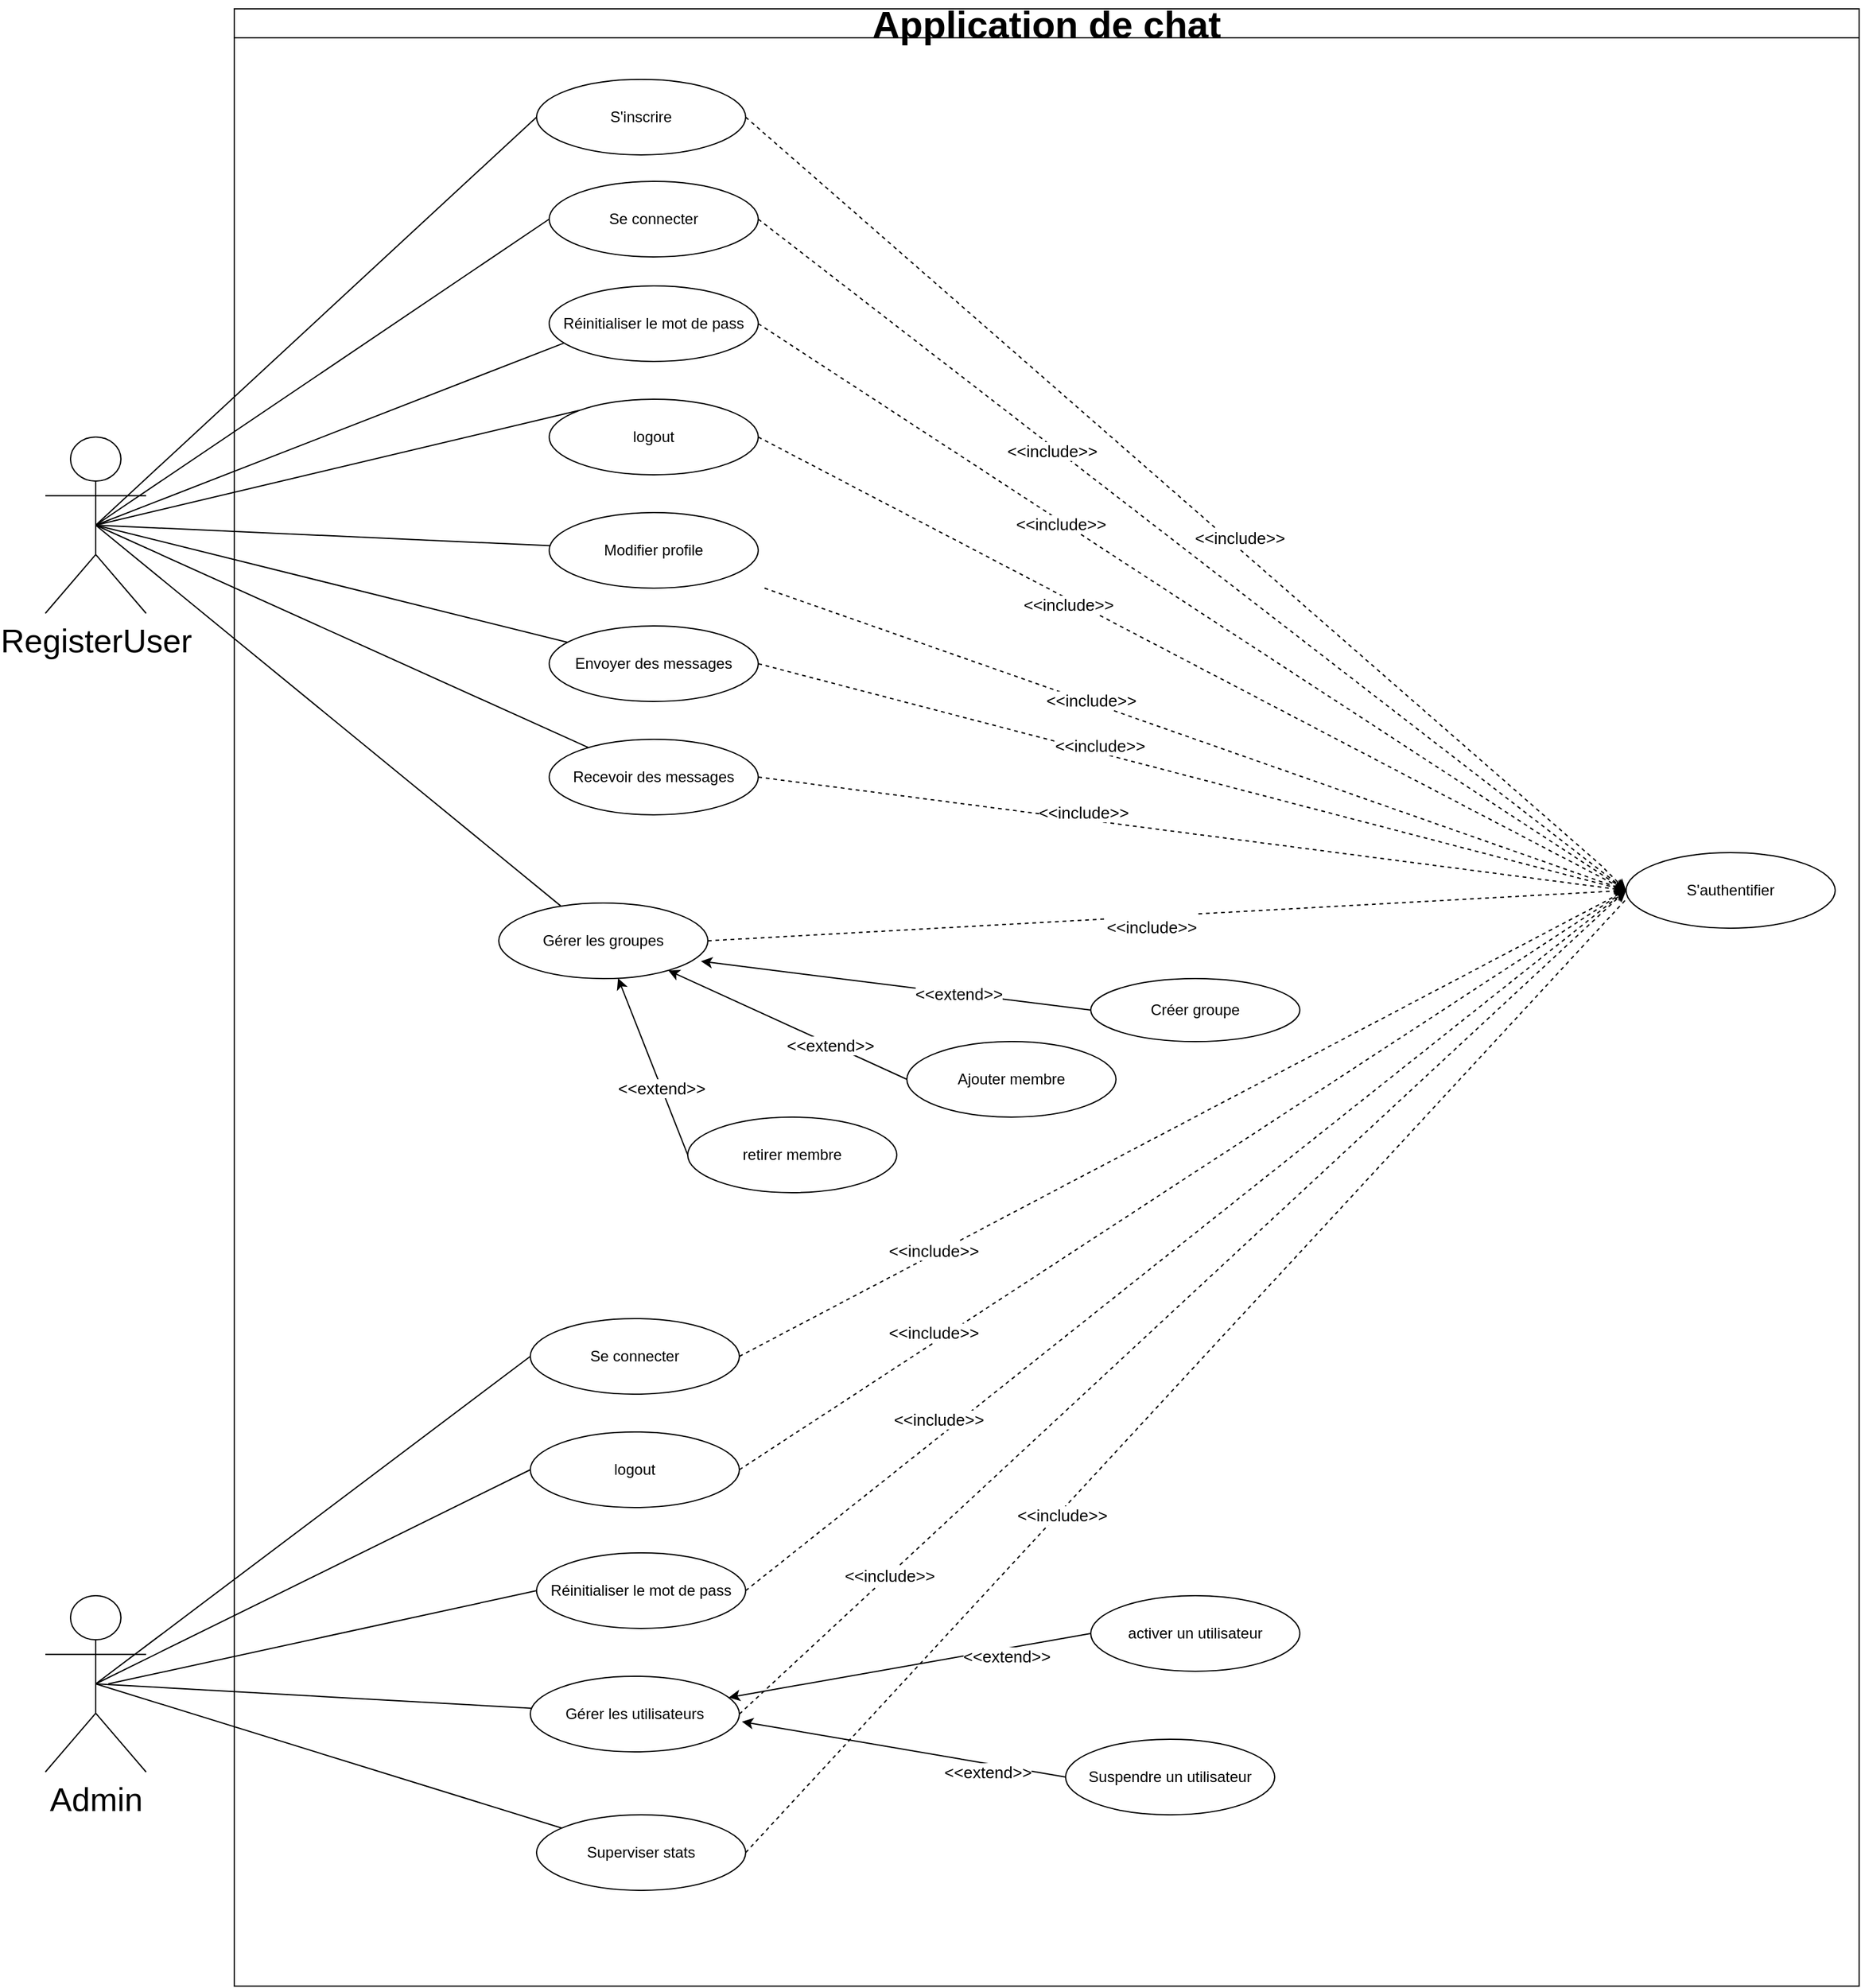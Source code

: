 <mxfile>
    <diagram id="C5RBs43oDa-KdzZeNtuy" name="Page-1">
        <mxGraphModel dx="1765" dy="751" grid="1" gridSize="10" guides="1" tooltips="1" connect="1" arrows="1" fold="1" page="1" pageScale="1" pageWidth="1654" pageHeight="2336" math="0" shadow="0">
            <root>
                <mxCell id="WIyWlLk6GJQsqaUBKTNV-0"/>
                <mxCell id="WIyWlLk6GJQsqaUBKTNV-1" parent="WIyWlLk6GJQsqaUBKTNV-0"/>
                <mxCell id="61" style="rounded=0;orthogonalLoop=1;jettySize=auto;html=1;exitX=0.5;exitY=0.5;exitDx=0;exitDy=0;exitPerimeter=0;entryX=0;entryY=0.5;entryDx=0;entryDy=0;endArrow=none;startFill=0;" parent="WIyWlLk6GJQsqaUBKTNV-1" source="68" target="71" edge="1">
                    <mxGeometry relative="1" as="geometry"/>
                </mxCell>
                <mxCell id="62" style="rounded=0;orthogonalLoop=1;jettySize=auto;html=1;exitX=0.5;exitY=0.5;exitDx=0;exitDy=0;exitPerimeter=0;entryX=0;entryY=0;entryDx=0;entryDy=0;endArrow=none;startFill=0;" parent="WIyWlLk6GJQsqaUBKTNV-1" source="68" target="77" edge="1">
                    <mxGeometry relative="1" as="geometry"/>
                </mxCell>
                <mxCell id="63" style="rounded=0;orthogonalLoop=1;jettySize=auto;html=1;exitX=0.5;exitY=0.5;exitDx=0;exitDy=0;exitPerimeter=0;endArrow=none;startFill=0;" parent="WIyWlLk6GJQsqaUBKTNV-1" source="68" target="80" edge="1">
                    <mxGeometry relative="1" as="geometry"/>
                </mxCell>
                <mxCell id="64" style="rounded=0;orthogonalLoop=1;jettySize=auto;html=1;exitX=0.5;exitY=0.5;exitDx=0;exitDy=0;exitPerimeter=0;endArrow=none;startFill=0;" parent="WIyWlLk6GJQsqaUBKTNV-1" source="68" target="83" edge="1">
                    <mxGeometry relative="1" as="geometry"/>
                </mxCell>
                <mxCell id="65" style="rounded=0;orthogonalLoop=1;jettySize=auto;html=1;exitX=0.5;exitY=0.5;exitDx=0;exitDy=0;exitPerimeter=0;endArrow=none;startFill=0;" parent="WIyWlLk6GJQsqaUBKTNV-1" source="68" target="86" edge="1">
                    <mxGeometry relative="1" as="geometry"/>
                </mxCell>
                <mxCell id="66" style="rounded=0;orthogonalLoop=1;jettySize=auto;html=1;exitX=0.5;exitY=0.5;exitDx=0;exitDy=0;exitPerimeter=0;endArrow=none;startFill=0;" parent="WIyWlLk6GJQsqaUBKTNV-1" source="68" target="97" edge="1">
                    <mxGeometry relative="1" as="geometry"/>
                </mxCell>
                <mxCell id="67" style="rounded=0;orthogonalLoop=1;jettySize=auto;html=1;exitX=0.5;exitY=0.5;exitDx=0;exitDy=0;exitPerimeter=0;entryX=0;entryY=0.5;entryDx=0;entryDy=0;endArrow=none;startFill=0;" parent="WIyWlLk6GJQsqaUBKTNV-1" source="68" target="106" edge="1">
                    <mxGeometry relative="1" as="geometry"/>
                </mxCell>
                <mxCell id="68" value="&lt;font style=&quot;font-size: 26px;&quot;&gt;RegisterUser&lt;/font&gt;&lt;div&gt;&lt;br&gt;&lt;/div&gt;" style="shape=umlActor;verticalLabelPosition=bottom;verticalAlign=top;html=1;outlineConnect=0;" parent="WIyWlLk6GJQsqaUBKTNV-1" vertex="1">
                    <mxGeometry x="60" y="410" width="80" height="140" as="geometry"/>
                </mxCell>
                <mxCell id="69" style="rounded=0;orthogonalLoop=1;jettySize=auto;html=1;exitX=1;exitY=0.5;exitDx=0;exitDy=0;entryX=0;entryY=0.5;entryDx=0;entryDy=0;dashed=1;" parent="WIyWlLk6GJQsqaUBKTNV-1" source="71" target="113" edge="1">
                    <mxGeometry relative="1" as="geometry"/>
                </mxCell>
                <mxCell id="70" value="&lt;span style=&quot;font-size: 13px;&quot;&gt;&amp;lt;&amp;lt;include&amp;gt;&amp;gt;&lt;/span&gt;" style="edgeLabel;html=1;align=center;verticalAlign=middle;resizable=0;points=[];" parent="69" vertex="1" connectable="0">
                    <mxGeometry x="-0.318" y="-2" relative="1" as="geometry">
                        <mxPoint x="-1" as="offset"/>
                    </mxGeometry>
                </mxCell>
                <mxCell id="71" value="Se connecter" style="ellipse;whiteSpace=wrap;html=1;" parent="WIyWlLk6GJQsqaUBKTNV-1" vertex="1">
                    <mxGeometry x="460" y="207" width="166" height="60" as="geometry"/>
                </mxCell>
                <mxCell id="72" style="rounded=0;orthogonalLoop=1;jettySize=auto;html=1;exitX=1;exitY=0.5;exitDx=0;exitDy=0;entryX=0;entryY=0.5;entryDx=0;entryDy=0;dashed=1;" parent="WIyWlLk6GJQsqaUBKTNV-1" source="74" target="113" edge="1">
                    <mxGeometry relative="1" as="geometry"/>
                </mxCell>
                <mxCell id="73" value="&lt;span style=&quot;font-size: 13px;&quot;&gt;&amp;lt;&amp;lt;include&amp;gt;&amp;gt;&lt;/span&gt;" style="edgeLabel;html=1;align=center;verticalAlign=middle;resizable=0;points=[];" parent="72" vertex="1" connectable="0">
                    <mxGeometry x="-0.301" y="-2" relative="1" as="geometry">
                        <mxPoint as="offset"/>
                    </mxGeometry>
                </mxCell>
                <mxCell id="74" value="Réinitialiser le mot de pass" style="ellipse;whiteSpace=wrap;html=1;" parent="WIyWlLk6GJQsqaUBKTNV-1" vertex="1">
                    <mxGeometry x="460" y="290" width="166" height="60" as="geometry"/>
                </mxCell>
                <mxCell id="75" style="rounded=0;orthogonalLoop=1;jettySize=auto;html=1;exitX=1;exitY=0.5;exitDx=0;exitDy=0;entryX=0;entryY=0.5;entryDx=0;entryDy=0;dashed=1;" parent="WIyWlLk6GJQsqaUBKTNV-1" source="77" target="113" edge="1">
                    <mxGeometry relative="1" as="geometry"/>
                </mxCell>
                <mxCell id="76" value="&lt;span style=&quot;font-size: 13px;&quot;&gt;&amp;lt;&amp;lt;include&amp;gt;&amp;gt;&lt;/span&gt;" style="edgeLabel;html=1;align=center;verticalAlign=middle;resizable=0;points=[];" parent="75" vertex="1" connectable="0">
                    <mxGeometry x="-0.281" y="-4" relative="1" as="geometry">
                        <mxPoint as="offset"/>
                    </mxGeometry>
                </mxCell>
                <mxCell id="77" value=" logout" style="ellipse;whiteSpace=wrap;html=1;" parent="WIyWlLk6GJQsqaUBKTNV-1" vertex="1">
                    <mxGeometry x="460" y="380" width="166" height="60" as="geometry"/>
                </mxCell>
                <mxCell id="80" value="Modifier profile" style="ellipse;whiteSpace=wrap;html=1;" parent="WIyWlLk6GJQsqaUBKTNV-1" vertex="1">
                    <mxGeometry x="460" y="470" width="166" height="60" as="geometry"/>
                </mxCell>
                <mxCell id="81" style="rounded=0;orthogonalLoop=1;jettySize=auto;html=1;exitX=1;exitY=0.5;exitDx=0;exitDy=0;entryX=0;entryY=0.5;entryDx=0;entryDy=0;dashed=1;" parent="WIyWlLk6GJQsqaUBKTNV-1" source="83" target="113" edge="1">
                    <mxGeometry relative="1" as="geometry"/>
                </mxCell>
                <mxCell id="82" value="&lt;span style=&quot;font-size: 13px;&quot;&gt;&amp;lt;&amp;lt;include&amp;gt;&amp;gt;&lt;/span&gt;" style="edgeLabel;html=1;align=center;verticalAlign=middle;resizable=0;points=[];" parent="81" vertex="1" connectable="0">
                    <mxGeometry x="-0.219" y="6" relative="1" as="geometry">
                        <mxPoint as="offset"/>
                    </mxGeometry>
                </mxCell>
                <mxCell id="83" value="   Envoyer des messages" style="ellipse;whiteSpace=wrap;html=1;" parent="WIyWlLk6GJQsqaUBKTNV-1" vertex="1">
                    <mxGeometry x="460" y="560" width="166" height="60" as="geometry"/>
                </mxCell>
                <mxCell id="84" style="rounded=0;orthogonalLoop=1;jettySize=auto;html=1;exitX=1;exitY=0.5;exitDx=0;exitDy=0;entryX=0;entryY=0.5;entryDx=0;entryDy=0;dashed=1;" parent="WIyWlLk6GJQsqaUBKTNV-1" source="86" target="113" edge="1">
                    <mxGeometry relative="1" as="geometry"/>
                </mxCell>
                <mxCell id="85" value="&lt;span style=&quot;font-size: 13px;&quot;&gt;&amp;lt;&amp;lt;include&amp;gt;&amp;gt;&lt;/span&gt;" style="edgeLabel;html=1;align=center;verticalAlign=middle;resizable=0;points=[];" parent="84" vertex="1" connectable="0">
                    <mxGeometry x="-0.252" y="6" relative="1" as="geometry">
                        <mxPoint x="-1" as="offset"/>
                    </mxGeometry>
                </mxCell>
                <mxCell id="86" value="    Recevoir des messages" style="ellipse;whiteSpace=wrap;html=1;" parent="WIyWlLk6GJQsqaUBKTNV-1" vertex="1">
                    <mxGeometry x="460" y="650" width="166" height="60" as="geometry"/>
                </mxCell>
                <mxCell id="87" style="rounded=0;orthogonalLoop=1;jettySize=auto;html=1;exitX=0.5;exitY=0.5;exitDx=0;exitDy=0;exitPerimeter=0;endArrow=none;startFill=0;" parent="WIyWlLk6GJQsqaUBKTNV-1" source="91" target="109" edge="1">
                    <mxGeometry relative="1" as="geometry"/>
                </mxCell>
                <mxCell id="88" style="rounded=0;orthogonalLoop=1;jettySize=auto;html=1;exitX=0.5;exitY=0.5;exitDx=0;exitDy=0;exitPerimeter=0;endArrow=none;startFill=0;" parent="WIyWlLk6GJQsqaUBKTNV-1" source="91" target="108" edge="1">
                    <mxGeometry relative="1" as="geometry"/>
                </mxCell>
                <mxCell id="89" style="rounded=0;orthogonalLoop=1;jettySize=auto;html=1;exitX=0.5;exitY=0.5;exitDx=0;exitDy=0;exitPerimeter=0;strokeColor=none;" parent="WIyWlLk6GJQsqaUBKTNV-1" source="91" target="112" edge="1">
                    <mxGeometry relative="1" as="geometry"/>
                </mxCell>
                <mxCell id="90" style="rounded=0;orthogonalLoop=1;jettySize=auto;html=1;exitX=0.5;exitY=0.5;exitDx=0;exitDy=0;exitPerimeter=0;entryX=0;entryY=0.5;entryDx=0;entryDy=0;endArrow=none;startFill=0;" parent="WIyWlLk6GJQsqaUBKTNV-1" source="91" target="112" edge="1">
                    <mxGeometry relative="1" as="geometry"/>
                </mxCell>
                <mxCell id="91" value="&lt;div&gt;&lt;font style=&quot;font-size: 26px;&quot;&gt;Admin&lt;/font&gt;&lt;/div&gt;" style="shape=umlActor;verticalLabelPosition=bottom;verticalAlign=top;html=1;outlineConnect=0;" parent="WIyWlLk6GJQsqaUBKTNV-1" vertex="1">
                    <mxGeometry x="60" y="1330" width="80" height="140" as="geometry"/>
                </mxCell>
                <mxCell id="92" style="rounded=0;orthogonalLoop=1;jettySize=auto;html=1;exitX=1;exitY=0.5;exitDx=0;exitDy=0;dashed=1;" parent="WIyWlLk6GJQsqaUBKTNV-1" source="108" edge="1">
                    <mxGeometry relative="1" as="geometry">
                        <mxPoint x="1340" y="750" as="targetPoint"/>
                    </mxGeometry>
                </mxCell>
                <mxCell id="93" value="&lt;span style=&quot;font-size: 13px;&quot;&gt;&amp;lt;&amp;lt;include&amp;gt;&amp;gt;&lt;/span&gt;" style="edgeLabel;html=1;align=center;verticalAlign=middle;resizable=0;points=[];" parent="92" vertex="1" connectable="0">
                    <mxGeometry x="-0.31" y="-3" relative="1" as="geometry">
                        <mxPoint x="-1" as="offset"/>
                    </mxGeometry>
                </mxCell>
                <mxCell id="94" style="rounded=0;orthogonalLoop=1;jettySize=auto;html=1;exitX=0.5;exitY=0.5;exitDx=0;exitDy=0;exitPerimeter=0;entryX=0.072;entryY=0.755;entryDx=0;entryDy=0;entryPerimeter=0;endArrow=none;startFill=0;" parent="WIyWlLk6GJQsqaUBKTNV-1" source="68" target="74" edge="1">
                    <mxGeometry relative="1" as="geometry"/>
                </mxCell>
                <mxCell id="95" value="&lt;font style=&quot;font-size: 30px;&quot;&gt;Application de chat&lt;/font&gt;" style="swimlane;whiteSpace=wrap;html=1;" parent="WIyWlLk6GJQsqaUBKTNV-1" vertex="1">
                    <mxGeometry x="210" y="70" width="1290" height="1570" as="geometry"/>
                </mxCell>
                <mxCell id="96" value="Créer groupe" style="ellipse;whiteSpace=wrap;html=1;" parent="95" vertex="1">
                    <mxGeometry x="680" y="770" width="166" height="50" as="geometry"/>
                </mxCell>
                <mxCell id="97" value="&lt;div&gt;&amp;nbsp;Gérer les&lt;span style=&quot;background-color: transparent; color: light-dark(rgb(0, 0, 0), rgb(255, 255, 255));&quot;&gt;&amp;nbsp;groupes&amp;nbsp;&lt;/span&gt;&lt;/div&gt;" style="ellipse;whiteSpace=wrap;html=1;" parent="95" vertex="1">
                    <mxGeometry x="210" y="710" width="166" height="60" as="geometry"/>
                </mxCell>
                <mxCell id="98" value="&lt;div&gt;  retirer membre&lt;br&gt;&lt;/div&gt;" style="ellipse;whiteSpace=wrap;html=1;" parent="95" vertex="1">
                    <mxGeometry x="360" y="880" width="166" height="60" as="geometry"/>
                </mxCell>
                <mxCell id="99" style="rounded=0;orthogonalLoop=1;jettySize=auto;html=1;exitX=0;exitY=0.5;exitDx=0;exitDy=0;" parent="95" source="98" target="97" edge="1">
                    <mxGeometry relative="1" as="geometry"/>
                </mxCell>
                <mxCell id="100" value="&lt;span style=&quot;font-size: 13px;&quot;&gt;&amp;lt;&amp;lt;extend&amp;gt;&amp;gt;&lt;/span&gt;" style="edgeLabel;html=1;align=center;verticalAlign=middle;resizable=0;points=[];" parent="99" vertex="1" connectable="0">
                    <mxGeometry x="-0.245" relative="1" as="geometry">
                        <mxPoint as="offset"/>
                    </mxGeometry>
                </mxCell>
                <mxCell id="101" value="&lt;div&gt; Ajouter membre&lt;br/&gt;&lt;/div&gt;" style="ellipse;whiteSpace=wrap;html=1;" parent="95" vertex="1">
                    <mxGeometry x="534" y="820" width="166" height="60" as="geometry"/>
                </mxCell>
                <mxCell id="102" style="rounded=0;orthogonalLoop=1;jettySize=auto;html=1;exitX=0;exitY=0.5;exitDx=0;exitDy=0;" parent="95" source="101" target="97" edge="1">
                    <mxGeometry relative="1" as="geometry"/>
                </mxCell>
                <mxCell id="103" value="&lt;span style=&quot;font-size: 13px;&quot;&gt;&amp;lt;&amp;lt;extend&amp;gt;&amp;gt;&lt;/span&gt;" style="edgeLabel;html=1;align=center;verticalAlign=middle;resizable=0;points=[];" parent="102" vertex="1" connectable="0">
                    <mxGeometry x="-0.364" relative="1" as="geometry">
                        <mxPoint x="-1" as="offset"/>
                    </mxGeometry>
                </mxCell>
                <mxCell id="104" style="rounded=0;orthogonalLoop=1;jettySize=auto;html=1;exitX=0;exitY=0.5;exitDx=0;exitDy=0;entryX=0.967;entryY=0.771;entryDx=0;entryDy=0;entryPerimeter=0;endArrow=classic;endFill=1;" parent="95" source="96" target="97" edge="1">
                    <mxGeometry relative="1" as="geometry"/>
                </mxCell>
                <mxCell id="105" value="&lt;span style=&quot;font-size: 13px;&quot;&gt;&amp;lt;&amp;lt;extend&amp;gt;&amp;gt;&lt;/span&gt;" style="edgeLabel;html=1;align=center;verticalAlign=middle;resizable=0;points=[];" parent="104" vertex="1" connectable="0">
                    <mxGeometry x="-0.323" relative="1" as="geometry">
                        <mxPoint x="-1" as="offset"/>
                    </mxGeometry>
                </mxCell>
                <mxCell id="106" value="&amp;nbsp;S&#39;inscrire&amp;nbsp;" style="ellipse;whiteSpace=wrap;html=1;" parent="95" vertex="1">
                    <mxGeometry x="240" y="56" width="166" height="60" as="geometry"/>
                </mxCell>
                <mxCell id="107" value=" activer un utilisateur" style="ellipse;whiteSpace=wrap;html=1;" parent="95" vertex="1">
                    <mxGeometry x="680" y="1260" width="166" height="60" as="geometry"/>
                </mxCell>
                <mxCell id="108" value="Superviser stats" style="ellipse;whiteSpace=wrap;html=1;" parent="95" vertex="1">
                    <mxGeometry x="240" y="1434" width="166" height="60" as="geometry"/>
                </mxCell>
                <mxCell id="109" value="Gérer les utilisateurs" style="ellipse;whiteSpace=wrap;html=1;" parent="95" vertex="1">
                    <mxGeometry x="235" y="1324" width="166" height="60" as="geometry"/>
                </mxCell>
                <mxCell id="110" style="rounded=0;orthogonalLoop=1;jettySize=auto;html=1;exitX=0;exitY=0.5;exitDx=0;exitDy=0;" parent="95" source="107" target="109" edge="1">
                    <mxGeometry relative="1" as="geometry">
                        <mxPoint x="400" y="1160" as="targetPoint"/>
                    </mxGeometry>
                </mxCell>
                <mxCell id="111" value="&lt;span style=&quot;font-size: 13px;&quot;&gt;&amp;lt;&amp;lt;extend&amp;gt;&amp;gt;&lt;/span&gt;" style="edgeLabel;html=1;align=center;verticalAlign=middle;resizable=0;points=[];" parent="110" vertex="1" connectable="0">
                    <mxGeometry x="-0.516" y="6" relative="1" as="geometry">
                        <mxPoint x="1" as="offset"/>
                    </mxGeometry>
                </mxCell>
                <mxCell id="112" value="Se connecter" style="ellipse;whiteSpace=wrap;html=1;" parent="95" vertex="1">
                    <mxGeometry x="235" y="1040" width="166" height="60" as="geometry"/>
                </mxCell>
                <mxCell id="113" value="  S&#39;authentifier" style="ellipse;whiteSpace=wrap;html=1;" parent="95" vertex="1">
                    <mxGeometry x="1105" y="670" width="166" height="60" as="geometry"/>
                </mxCell>
                <mxCell id="114" style="rounded=0;orthogonalLoop=1;jettySize=auto;html=1;exitX=1;exitY=0.5;exitDx=0;exitDy=0;entryX=0;entryY=0.5;entryDx=0;entryDy=0;dashed=1;" parent="95" source="97" target="113" edge="1">
                    <mxGeometry relative="1" as="geometry"/>
                </mxCell>
                <mxCell id="115" value="&#xa;&lt;span style=&quot;color: rgb(0, 0, 0); font-family: Helvetica; font-size: 13px; font-style: normal; font-variant-ligatures: normal; font-variant-caps: normal; font-weight: 400; letter-spacing: normal; orphans: 2; text-align: center; text-indent: 0px; text-transform: none; widows: 2; word-spacing: 0px; -webkit-text-stroke-width: 0px; white-space: nowrap; background-color: rgb(255, 255, 255); text-decoration-thickness: initial; text-decoration-style: initial; text-decoration-color: initial; display: inline !important; float: none;&quot;&gt;&amp;lt;&amp;lt;include&amp;gt;&amp;gt;&lt;/span&gt;&#xa;&#xa;" style="edgeLabel;html=1;align=center;verticalAlign=middle;resizable=0;points=[];" parent="114" vertex="1" connectable="0">
                    <mxGeometry x="-0.077" y="-8" relative="1" as="geometry">
                        <mxPoint x="15" y="6" as="offset"/>
                    </mxGeometry>
                </mxCell>
                <mxCell id="116" style="rounded=0;orthogonalLoop=1;jettySize=auto;html=1;exitX=1;exitY=0.5;exitDx=0;exitDy=0;entryX=0;entryY=0.5;entryDx=0;entryDy=0;dashed=1;" parent="95" source="109" target="113" edge="1">
                    <mxGeometry relative="1" as="geometry"/>
                </mxCell>
                <mxCell id="117" value="&lt;span style=&quot;font-size: 13px;&quot;&gt;&amp;lt;&amp;lt;include&amp;gt;&amp;gt;&lt;/span&gt;" style="edgeLabel;html=1;align=center;verticalAlign=middle;resizable=0;points=[];" parent="116" vertex="1" connectable="0">
                    <mxGeometry x="-0.661" relative="1" as="geometry">
                        <mxPoint x="-1" y="1" as="offset"/>
                    </mxGeometry>
                </mxCell>
                <mxCell id="118" style="rounded=0;orthogonalLoop=1;jettySize=auto;html=1;exitX=1;exitY=0.5;exitDx=0;exitDy=0;entryX=0;entryY=0.5;entryDx=0;entryDy=0;dashed=1;" parent="95" source="106" target="113" edge="1">
                    <mxGeometry relative="1" as="geometry">
                        <Array as="points">
                            <mxPoint x="1085" y="680"/>
                        </Array>
                    </mxGeometry>
                </mxCell>
                <mxCell id="119" value="&lt;span style=&quot;font-size: 13px;&quot;&gt;&amp;lt;&amp;lt;include&amp;gt;&amp;gt;&lt;/span&gt;" style="edgeLabel;html=1;align=center;verticalAlign=middle;resizable=0;points=[];" parent="118" vertex="1" connectable="0">
                    <mxGeometry x="0.105" y="8" relative="1" as="geometry">
                        <mxPoint y="1" as="offset"/>
                    </mxGeometry>
                </mxCell>
                <mxCell id="120" style="rounded=0;orthogonalLoop=1;jettySize=auto;html=1;exitX=1;exitY=0.5;exitDx=0;exitDy=0;dashed=1;" parent="95" source="112" edge="1">
                    <mxGeometry relative="1" as="geometry">
                        <mxPoint x="1105" y="700" as="targetPoint"/>
                    </mxGeometry>
                </mxCell>
                <mxCell id="121" value="&lt;span style=&quot;font-size: 13px;&quot;&gt;&amp;lt;&amp;lt;include&amp;gt;&amp;gt;&lt;/span&gt;" style="edgeLabel;html=1;align=center;verticalAlign=middle;resizable=0;points=[];" parent="120" vertex="1" connectable="0">
                    <mxGeometry x="-0.44" y="-5" relative="1" as="geometry">
                        <mxPoint x="-46" y="15" as="offset"/>
                    </mxGeometry>
                </mxCell>
                <mxCell id="78" style="rounded=0;orthogonalLoop=1;jettySize=auto;html=1;exitX=1;exitY=0.5;exitDx=0;exitDy=0;dashed=1;" parent="95" edge="1">
                    <mxGeometry relative="1" as="geometry">
                        <mxPoint x="1105" y="700" as="targetPoint"/>
                        <mxPoint x="421.0" y="460" as="sourcePoint"/>
                    </mxGeometry>
                </mxCell>
                <mxCell id="79" value="&lt;span style=&quot;font-size: 13px;&quot;&gt;&amp;lt;&amp;lt;include&amp;gt;&amp;gt;&lt;/span&gt;" style="edgeLabel;html=1;align=center;verticalAlign=middle;resizable=0;points=[];" parent="78" vertex="1" connectable="0">
                    <mxGeometry x="-0.247" y="2" relative="1" as="geometry">
                        <mxPoint as="offset"/>
                    </mxGeometry>
                </mxCell>
                <mxCell id="124" value="&lt;span style=&quot;color: rgb(0, 0, 0);&quot;&gt;Réinitialiser le mot de pass&lt;/span&gt;" style="ellipse;whiteSpace=wrap;html=1;" parent="95" vertex="1">
                    <mxGeometry x="240" y="1226" width="166" height="60" as="geometry"/>
                </mxCell>
                <mxCell id="129" style="rounded=0;orthogonalLoop=1;jettySize=auto;html=1;exitX=1;exitY=0.5;exitDx=0;exitDy=0;dashed=1;entryX=0;entryY=0.5;entryDx=0;entryDy=0;" parent="95" source="124" target="113" edge="1">
                    <mxGeometry relative="1" as="geometry">
                        <mxPoint x="1115" y="710" as="targetPoint"/>
                        <mxPoint x="411" y="1130" as="sourcePoint"/>
                    </mxGeometry>
                </mxCell>
                <mxCell id="130" value="&lt;span style=&quot;font-size: 13px;&quot;&gt;&amp;lt;&amp;lt;include&amp;gt;&amp;gt;&lt;/span&gt;" style="edgeLabel;html=1;align=center;verticalAlign=middle;resizable=0;points=[];" parent="129" vertex="1" connectable="0">
                    <mxGeometry x="-0.44" y="-5" relative="1" as="geometry">
                        <mxPoint x="-46" y="15" as="offset"/>
                    </mxGeometry>
                </mxCell>
                <mxCell id="133" value="logout" style="ellipse;whiteSpace=wrap;html=1;" parent="95" vertex="1">
                    <mxGeometry x="235" y="1130" width="166" height="60" as="geometry"/>
                </mxCell>
                <mxCell id="140" style="rounded=0;orthogonalLoop=1;jettySize=auto;html=1;exitX=1;exitY=0.5;exitDx=0;exitDy=0;dashed=1;entryX=0;entryY=0.5;entryDx=0;entryDy=0;" parent="95" source="133" target="113" edge="1">
                    <mxGeometry relative="1" as="geometry">
                        <mxPoint x="1115" y="710" as="targetPoint"/>
                        <mxPoint x="416" y="1266" as="sourcePoint"/>
                    </mxGeometry>
                </mxCell>
                <mxCell id="141" value="&lt;span style=&quot;font-size: 13px;&quot;&gt;&amp;lt;&amp;lt;include&amp;gt;&amp;gt;&lt;/span&gt;" style="edgeLabel;html=1;align=center;verticalAlign=middle;resizable=0;points=[];" parent="140" vertex="1" connectable="0">
                    <mxGeometry x="-0.44" y="-5" relative="1" as="geometry">
                        <mxPoint x="-46" y="15" as="offset"/>
                    </mxGeometry>
                </mxCell>
                <mxCell id="142" value=" Suspendre un utilisateur" style="ellipse;whiteSpace=wrap;html=1;" parent="95" vertex="1">
                    <mxGeometry x="660" y="1374" width="166" height="60" as="geometry"/>
                </mxCell>
                <mxCell id="127" style="rounded=0;orthogonalLoop=1;jettySize=auto;html=1;entryX=0;entryY=0.5;entryDx=0;entryDy=0;endArrow=none;startFill=0;" parent="WIyWlLk6GJQsqaUBKTNV-1" target="124" edge="1">
                    <mxGeometry relative="1" as="geometry">
                        <mxPoint x="110" y="1400" as="sourcePoint"/>
                        <mxPoint x="485" y="1180" as="targetPoint"/>
                    </mxGeometry>
                </mxCell>
                <mxCell id="135" value="" style="endArrow=none;html=1;exitX=0.5;exitY=0.5;exitDx=0;exitDy=0;exitPerimeter=0;entryX=0;entryY=0.5;entryDx=0;entryDy=0;" parent="WIyWlLk6GJQsqaUBKTNV-1" source="91" target="133" edge="1">
                    <mxGeometry width="50" height="50" relative="1" as="geometry">
                        <mxPoint x="610" y="1110" as="sourcePoint"/>
                        <mxPoint x="660" y="1060" as="targetPoint"/>
                    </mxGeometry>
                </mxCell>
                <mxCell id="143" style="rounded=0;orthogonalLoop=1;jettySize=auto;html=1;exitX=0;exitY=0.5;exitDx=0;exitDy=0;" parent="WIyWlLk6GJQsqaUBKTNV-1" source="142" edge="1">
                    <mxGeometry relative="1" as="geometry">
                        <mxPoint x="613" y="1430" as="targetPoint"/>
                        <mxPoint x="900" y="1370" as="sourcePoint"/>
                    </mxGeometry>
                </mxCell>
                <mxCell id="144" value="&lt;span style=&quot;font-size: 13px;&quot;&gt;&amp;lt;&amp;lt;extend&amp;gt;&amp;gt;&lt;/span&gt;" style="edgeLabel;html=1;align=center;verticalAlign=middle;resizable=0;points=[];" parent="143" vertex="1" connectable="0">
                    <mxGeometry x="-0.516" y="6" relative="1" as="geometry">
                        <mxPoint x="1" as="offset"/>
                    </mxGeometry>
                </mxCell>
            </root>
        </mxGraphModel>
    </diagram>
</mxfile>